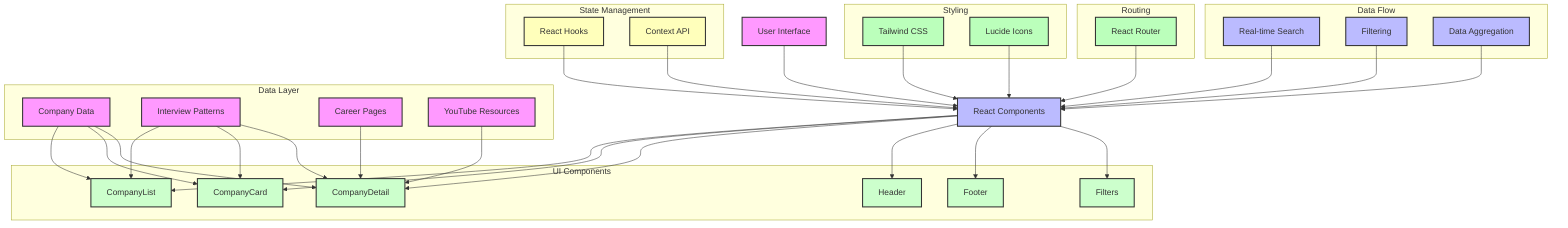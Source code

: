 graph TD
    A[User Interface] --> B[React Components]
    B --> C[CompanyList]
    B --> D[CompanyCard]
    B --> E[CompanyDetail]
    B --> F[Header]
    B --> G[Footer]
    B --> H[Filters]
    
    subgraph Data Layer
        I[Company Data]
        J[Interview Patterns]
        K[Career Pages]
        L[YouTube Resources]
    end
    
    subgraph State Management
        M[React Hooks]
        N[Context API]
    end
    
    subgraph UI Components
        C
        D
        E
        F
        G
        H
    end
    
    subgraph Styling
        O[Tailwind CSS]
        P[Lucide Icons]
    end
    
    subgraph Routing
        Q[React Router]
    end
    
    subgraph Data Flow
        R[Real-time Search]
        S[Filtering]
        T[Data Aggregation]
    end
    
    I --> C
    I --> D
    I --> E
    J --> C
    J --> D
    J --> E
    K --> E
    L --> E
    
    M --> B
    N --> B
    
    O --> B
    P --> B
    Q --> B
    
    R --> B
    S --> B
    T --> B
    
    style A fill:#f9f,stroke:#333,stroke-width:2px
    style B fill:#bbf,stroke:#333,stroke-width:2px
    style C fill:#cfc,stroke:#333,stroke-width:2px
    style D fill:#cfc,stroke:#333,stroke-width:2px
    style E fill:#cfc,stroke:#333,stroke-width:2px
    style F fill:#cfc,stroke:#333,stroke-width:2px
    style G fill:#cfc,stroke:#333,stroke-width:2px
    style H fill:#cfc,stroke:#333,stroke-width:2px
    style I fill:#f9f,stroke:#333,stroke-width:2px
    style J fill:#f9f,stroke:#333,stroke-width:2px
    style K fill:#f9f,stroke:#333,stroke-width:2px
    style L fill:#f9f,stroke:#333,stroke-width:2px
    style M fill:#ffb,stroke:#333,stroke-width:2px
    style N fill:#ffb,stroke:#333,stroke-width:2px
    style O fill:#bfb,stroke:#333,stroke-width:2px
    style P fill:#bfb,stroke:#333,stroke-width:2px
    style Q fill:#bfb,stroke:#333,stroke-width:2px
    style R fill:#bbf,stroke:#333,stroke-width:2px
    style S fill:#bbf,stroke:#333,stroke-width:2px
    style T fill:#bbf,stroke:#333,stroke-width:2px